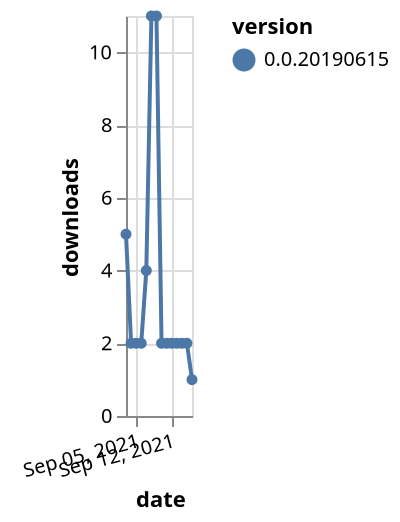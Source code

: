 {"$schema": "https://vega.github.io/schema/vega-lite/v5.json", "description": "A simple bar chart with embedded data.", "data": {"values": [{"date": "2021-09-03", "total": 1319, "delta": 5, "version": "0.0.20190615"}, {"date": "2021-09-04", "total": 1321, "delta": 2, "version": "0.0.20190615"}, {"date": "2021-09-05", "total": 1323, "delta": 2, "version": "0.0.20190615"}, {"date": "2021-09-06", "total": 1325, "delta": 2, "version": "0.0.20190615"}, {"date": "2021-09-07", "total": 1329, "delta": 4, "version": "0.0.20190615"}, {"date": "2021-09-08", "total": 1340, "delta": 11, "version": "0.0.20190615"}, {"date": "2021-09-09", "total": 1351, "delta": 11, "version": "0.0.20190615"}, {"date": "2021-09-10", "total": 1353, "delta": 2, "version": "0.0.20190615"}, {"date": "2021-09-11", "total": 1355, "delta": 2, "version": "0.0.20190615"}, {"date": "2021-09-12", "total": 1357, "delta": 2, "version": "0.0.20190615"}, {"date": "2021-09-13", "total": 1359, "delta": 2, "version": "0.0.20190615"}, {"date": "2021-09-14", "total": 1361, "delta": 2, "version": "0.0.20190615"}, {"date": "2021-09-15", "total": 1363, "delta": 2, "version": "0.0.20190615"}, {"date": "2021-09-16", "total": 1364, "delta": 1, "version": "0.0.20190615"}]}, "width": "container", "mark": {"type": "line", "point": {"filled": true}}, "encoding": {"x": {"field": "date", "type": "temporal", "timeUnit": "yearmonthdate", "title": "date", "axis": {"labelAngle": -15}}, "y": {"field": "delta", "type": "quantitative", "title": "downloads"}, "color": {"field": "version", "type": "nominal"}, "tooltip": {"field": "delta"}}}